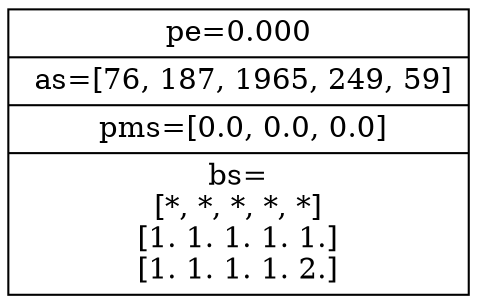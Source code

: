 digraph nodes {
	node [shape=record];
	name0 [label="{pe=0.000 | as=[76, 187, 1965, 249, 59] | pms=[0.0, 0.0, 0.0] | bs=\n[*, *, *, *, *]\n[1. 1. 1. 1. 1.]\n[1. 1. 1. 1. 2.]\n}"];
}

digraph nodes {
	node [shape=record];
	name0 [label="{pe=0.000 | as=[76, 187, 1965, 249, 59] | pms=[0.0, 0.0, 0.0] | bs=\n[*, *, *, *, *]\n[1. 1. 1. 1. 1.]\n[1. 1. 1. 1. 2.]\n}"];
	name1 [label="{pe=0.000 | as=[9, 10, 37, 14, 6] | pms=[6.015470440240177e-50, 3.919004246785907e-52, 3.9092067361689435e-53] | bs=\n[*, *, *, *, *]\n[1. 1. 1. 1. 1.]\n[2. 1. 1. 1. 1.]\n}"];
	name0 -> name1 [label=0];
	name2 [label="{pe=0.000 | as=[7, 18, 123, 28, 11] | pms=[2.1484967792030117e-92, 7.75534829928622e-97, 9.181778432904936e-98] | bs=\n[*, *, *, *, *]\n[1. 1. 1. 1. 1.]\n[1. 1. 1. 1. 2.]\n}"];
	name0 -> name2 [label=1];
	name3 [label="{pe=0.000 | as=[47, 122, 1586, 173, 36] | pms=[0.0, 0.0, 0.0] | bs=\n[*, *, *, *, *]\n[1. 1. 1. 1. 1.]\n[1. 1. 1. 1. 2.]\n}"];
	name0 -> name3 [label=2];
	name4 [label="{pe=0.000 | as=[10, 30, 176, 29, 4] | pms=[1.1498764318681372e-107, 1.5748241797541831e-108, 1.0834951053053657e-109] | bs=\n[*, *, *, *, *]\n[1. 1. 1. 1. 1.]\n[2. 1. 1. 1. 1.]\n}"];
	name0 -> name4 [label=3];
	name5 [label="{pe=0.000 | as=[3, 7, 43, 4, 2] | pms=[5.1751286953774e-28, 1.0010990172697875e-31, 2.5563778476710643e-33] | bs=\n[*, *, *, *, *]\n[1. 1. 1. 1. 1.]\n[2. 1. 1. 1. 1.]\n}"];
	name0 -> name5 [label=4];
}

digraph nodes {
	node [shape=record];
	name0 [label="{pe=0.000 | as=[76, 187, 1965, 249, 59] | pms=[0.0, 0.0, 0.0] | bs=\n[*, *, *, *, *]\n[1. 1. 1. 1. 1.]\n[1. 1. 1. 1. 2.]\n}"];
	name1 [label="{pe=0.000 | as=[9, 10, 37, 14, 6] | pms=[6.015470440240177e-50, 3.919004246785907e-52, 3.9092067361689435e-53] | bs=\n[*, *, *, *, *]\n[1. 1. 1. 1. 1.]\n[2. 1. 1. 1. 1.]\n}"];
	name0 -> name1 [label=0];
	name2 [label="{pe=0.000 | as=[7, 18, 123, 28, 11] | pms=[2.1484967792030117e-92, 7.75534829928622e-97, 9.181778432904936e-98] | bs=\n[*, *, *, *, *]\n[1. 1. 1. 1. 1.]\n[1. 1. 1. 1. 2.]\n}"];
	name0 -> name2 [label=1];
	name3 [label="{pe=0.000 | as=[47, 122, 1586, 173, 36] | pms=[0.0, 0.0, 0.0] | bs=\n[*, *, *, *, *]\n[1. 1. 1. 1. 1.]\n[1. 1. 1. 1. 2.]\n}"];
	name0 -> name3 [label=2];
	name4 [label="{pe=0.000 | as=[10, 30, 176, 29, 4] | pms=[1.1498764318681372e-107, 1.5748241797541831e-108, 1.0834951053053657e-109] | bs=\n[*, *, *, *, *]\n[1. 1. 1. 1. 1.]\n[2. 1. 1. 1. 1.]\n}"];
	name0 -> name4 [label=3];
	name5 [label="{pe=0.000 | as=[3, 7, 43, 4, 2] | pms=[5.1751286953774e-28, 1.0010990172697875e-31, 2.5563778476710643e-33] | bs=\n[*, *, *, *, *]\n[1. 1. 1. 1. 1.]\n[2. 1. 1. 1. 1.]\n}"];
	name6 [label="{pe=0.000 | as=[1, 1, 3, 1, 0] | pms=[1.11000111000111e-05, 2.834467120181406e-07, 1.594387755102041e-08] | bs=\n[*, *, *, *, *]\n[1. 1. 1. 1. 1.]\n[2. 1. 1. 1. 1.]\n}"];
	name5 -> name6 [label=0];
	name7 [label="{pe=0.000 | as=[2, 2, 6, 0, 1] | pms=[1.7750455225216296e-08, 1.0517503228873491e-10, 8.282533792737876e-12] | bs=\n[*, *, *, *, *]\n[1. 1. 1. 1. 1.]\n[1. 1. 2. 1. 1.]\n}"];
	name5 -> name7 [label=1];
	name8 [label="{pe=0.000 | as=[0, 4, 28, 3, 1] | pms=[1.5649297367886936e-15, 7.890607163258918e-20, 8.155640312024845e-21] | bs=\n[*, *, *, *, *]\n[1. 1. 1. 1. 1.]\n[1. 2. 1. 1. 1.]\n}"];
	name5 -> name8 [label=2];
	name9 [label="{pe=0.030 | as=[0, 0, 4, 0, 0] | pms=[0.015151515151515152, 0.00014880952380952382, 4.6502976190476195e-06] | bs=\n[*, *, *, *, *]\n[1. 1. 1. 1. 1.]\n[1. 1. 1. 1. 2.]\n}"];
	name5 -> name9 [label=3];
	name10 [label="{pe=0.086 | as=[0, 0, 2, 0, 0] | pms=[0.04285714285714286, 0.0006250000000000001, 1.9531250000000004e-05] | bs=\n[*, *, *, *, *]\n[1. 1. 1. 1. 1.]\n[1. 1. 1. 1. 2.]\n}"];
	name5 -> name10 [label=4];
	name0 -> name5 [label=4];
}

